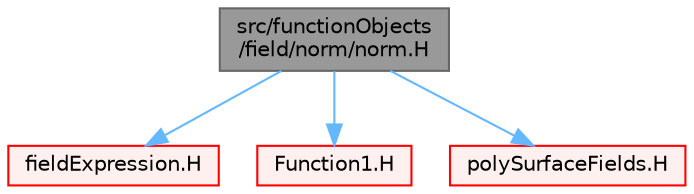 digraph "src/functionObjects/field/norm/norm.H"
{
 // LATEX_PDF_SIZE
  bgcolor="transparent";
  edge [fontname=Helvetica,fontsize=10,labelfontname=Helvetica,labelfontsize=10];
  node [fontname=Helvetica,fontsize=10,shape=box,height=0.2,width=0.4];
  Node1 [id="Node000001",label="src/functionObjects\l/field/norm/norm.H",height=0.2,width=0.4,color="gray40", fillcolor="grey60", style="filled", fontcolor="black",tooltip=" "];
  Node1 -> Node2 [id="edge1_Node000001_Node000002",color="steelblue1",style="solid",tooltip=" "];
  Node2 [id="Node000002",label="fieldExpression.H",height=0.2,width=0.4,color="red", fillcolor="#FFF0F0", style="filled",URL="$fieldExpression_8H.html",tooltip=" "];
  Node1 -> Node403 [id="edge2_Node000001_Node000403",color="steelblue1",style="solid",tooltip=" "];
  Node403 [id="Node000403",label="Function1.H",height=0.2,width=0.4,color="red", fillcolor="#FFF0F0", style="filled",URL="$Function1_8H.html",tooltip=" "];
  Node1 -> Node405 [id="edge3_Node000001_Node000405",color="steelblue1",style="solid",tooltip=" "];
  Node405 [id="Node000405",label="polySurfaceFields.H",height=0.2,width=0.4,color="red", fillcolor="#FFF0F0", style="filled",URL="$polySurfaceFields_8H.html",tooltip="Fields (face and point) for polySurface."];
}

